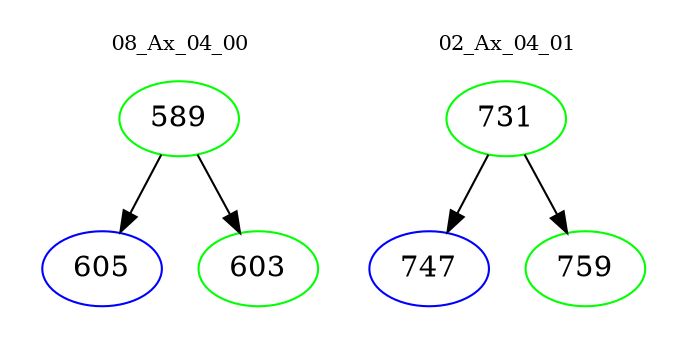 digraph{
subgraph cluster_0 {
color = white
label = "08_Ax_04_00";
fontsize=10;
T0_589 [label="589", color="green"]
T0_589 -> T0_605 [color="black"]
T0_605 [label="605", color="blue"]
T0_589 -> T0_603 [color="black"]
T0_603 [label="603", color="green"]
}
subgraph cluster_1 {
color = white
label = "02_Ax_04_01";
fontsize=10;
T1_731 [label="731", color="green"]
T1_731 -> T1_747 [color="black"]
T1_747 [label="747", color="blue"]
T1_731 -> T1_759 [color="black"]
T1_759 [label="759", color="green"]
}
}
